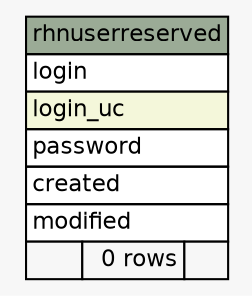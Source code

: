 // dot 2.26.0 on Linux 2.6.32-696.6.3.el6.x86_64
// SchemaSpy rev 590
digraph "rhnuserreserved" {
  graph [
    rankdir="RL"
    bgcolor="#f7f7f7"
    nodesep="0.18"
    ranksep="0.46"
    fontname="Helvetica"
    fontsize="11"
  ];
  node [
    fontname="Helvetica"
    fontsize="11"
    shape="plaintext"
  ];
  edge [
    arrowsize="0.8"
  ];
  "rhnuserreserved" [
    label=<
    <TABLE BORDER="0" CELLBORDER="1" CELLSPACING="0" BGCOLOR="#ffffff">
      <TR><TD COLSPAN="3" BGCOLOR="#9bab96" ALIGN="CENTER">rhnuserreserved</TD></TR>
      <TR><TD PORT="login" COLSPAN="3" ALIGN="LEFT">login</TD></TR>
      <TR><TD PORT="login_uc" COLSPAN="3" BGCOLOR="#f4f7da" ALIGN="LEFT">login_uc</TD></TR>
      <TR><TD PORT="password" COLSPAN="3" ALIGN="LEFT">password</TD></TR>
      <TR><TD PORT="created" COLSPAN="3" ALIGN="LEFT">created</TD></TR>
      <TR><TD PORT="modified" COLSPAN="3" ALIGN="LEFT">modified</TD></TR>
      <TR><TD ALIGN="LEFT" BGCOLOR="#f7f7f7">  </TD><TD ALIGN="RIGHT" BGCOLOR="#f7f7f7">0 rows</TD><TD ALIGN="RIGHT" BGCOLOR="#f7f7f7">  </TD></TR>
    </TABLE>>
    URL="tables/rhnuserreserved.html"
    tooltip="rhnuserreserved"
  ];
}
